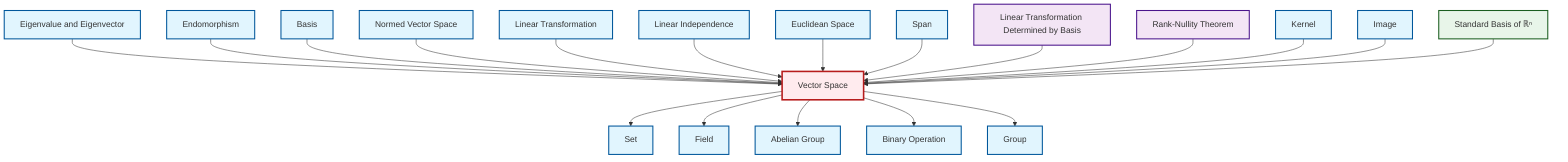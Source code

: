 graph TD
    classDef definition fill:#e1f5fe,stroke:#01579b,stroke-width:2px
    classDef theorem fill:#f3e5f5,stroke:#4a148c,stroke-width:2px
    classDef axiom fill:#fff3e0,stroke:#e65100,stroke-width:2px
    classDef example fill:#e8f5e9,stroke:#1b5e20,stroke-width:2px
    classDef current fill:#ffebee,stroke:#b71c1c,stroke-width:3px
    def-image["Image"]:::definition
    def-vector-space["Vector Space"]:::definition
    def-binary-operation["Binary Operation"]:::definition
    def-linear-independence["Linear Independence"]:::definition
    def-kernel["Kernel"]:::definition
    def-group["Group"]:::definition
    def-linear-transformation["Linear Transformation"]:::definition
    def-abelian-group["Abelian Group"]:::definition
    def-span["Span"]:::definition
    def-field["Field"]:::definition
    def-normed-vector-space["Normed Vector Space"]:::definition
    def-euclidean-space["Euclidean Space"]:::definition
    thm-linear-transformation-basis["Linear Transformation Determined by Basis"]:::theorem
    thm-rank-nullity["Rank-Nullity Theorem"]:::theorem
    def-set["Set"]:::definition
    def-basis["Basis"]:::definition
    ex-standard-basis-rn["Standard Basis of ℝⁿ"]:::example
    def-endomorphism["Endomorphism"]:::definition
    def-eigenvalue-eigenvector["Eigenvalue and Eigenvector"]:::definition
    def-eigenvalue-eigenvector --> def-vector-space
    def-vector-space --> def-set
    def-endomorphism --> def-vector-space
    def-basis --> def-vector-space
    def-normed-vector-space --> def-vector-space
    def-linear-transformation --> def-vector-space
    def-vector-space --> def-field
    def-linear-independence --> def-vector-space
    def-euclidean-space --> def-vector-space
    def-span --> def-vector-space
    def-vector-space --> def-abelian-group
    thm-linear-transformation-basis --> def-vector-space
    def-vector-space --> def-binary-operation
    def-vector-space --> def-group
    thm-rank-nullity --> def-vector-space
    def-kernel --> def-vector-space
    def-image --> def-vector-space
    ex-standard-basis-rn --> def-vector-space
    class def-vector-space current